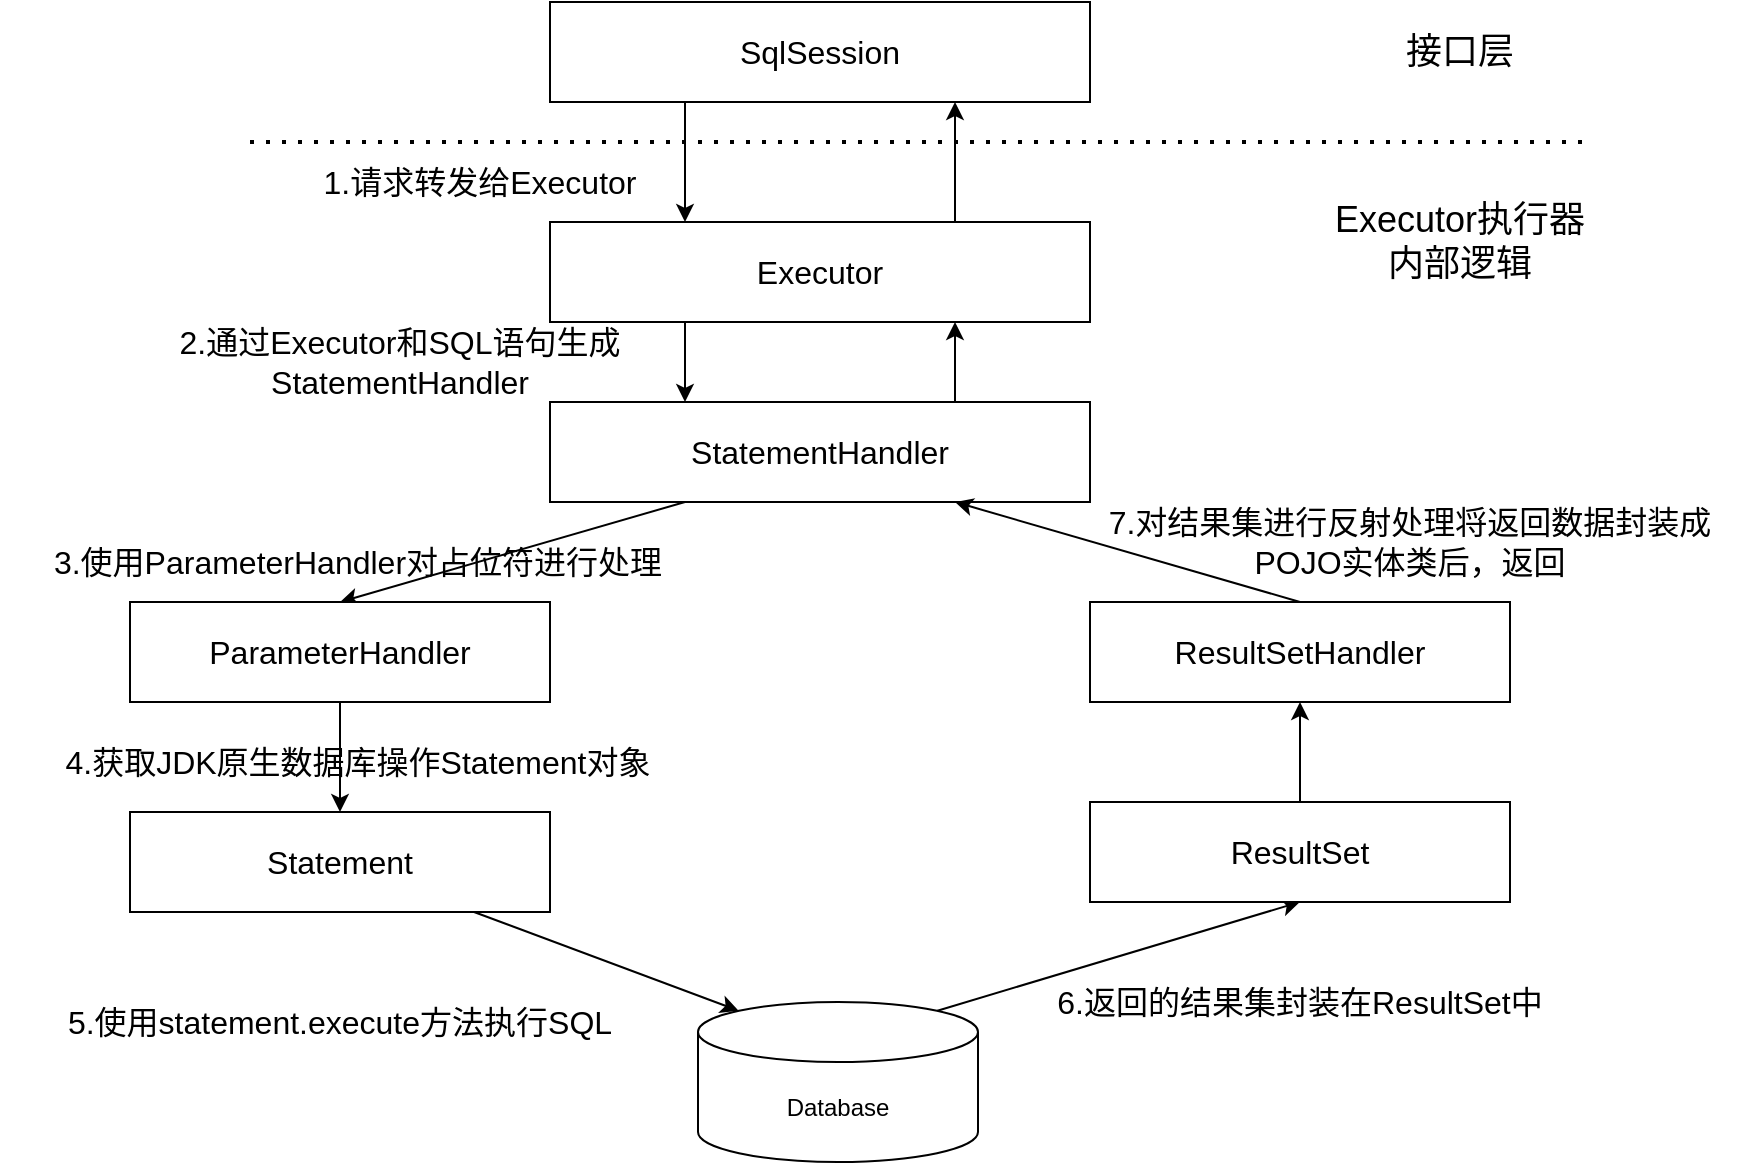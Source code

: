 <mxfile version="14.4.3" type="device"><diagram id="LGBHV4WGV0earsz4eus3" name="第 1 页"><mxGraphModel dx="2249" dy="831" grid="1" gridSize="10" guides="1" tooltips="1" connect="1" arrows="1" fold="1" page="1" pageScale="1" pageWidth="827" pageHeight="1169" math="0" shadow="0"><root><mxCell id="0"/><mxCell id="1" parent="0"/><mxCell id="wm60G8sUoU544r7vq9uv-19" style="edgeStyle=none;rounded=0;orthogonalLoop=1;jettySize=auto;html=1;exitX=0.855;exitY=0;exitDx=0;exitDy=4.35;exitPerimeter=0;entryX=0.5;entryY=1;entryDx=0;entryDy=0;" edge="1" parent="1" source="wm60G8sUoU544r7vq9uv-1" target="wm60G8sUoU544r7vq9uv-9"><mxGeometry relative="1" as="geometry"/></mxCell><mxCell id="wm60G8sUoU544r7vq9uv-1" value="Database" style="shape=cylinder3;whiteSpace=wrap;html=1;boundedLbl=1;backgroundOutline=1;size=15;" vertex="1" parent="1"><mxGeometry x="344" y="550" width="140" height="80" as="geometry"/></mxCell><mxCell id="wm60G8sUoU544r7vq9uv-11" style="edgeStyle=orthogonalEdgeStyle;rounded=0;orthogonalLoop=1;jettySize=auto;html=1;exitX=0.25;exitY=1;exitDx=0;exitDy=0;entryX=0.25;entryY=0;entryDx=0;entryDy=0;" edge="1" parent="1" source="wm60G8sUoU544r7vq9uv-2" target="wm60G8sUoU544r7vq9uv-3"><mxGeometry relative="1" as="geometry"/></mxCell><mxCell id="wm60G8sUoU544r7vq9uv-2" value="&lt;font size=&quot;3&quot;&gt;SqlSession&lt;/font&gt;" style="rounded=0;whiteSpace=wrap;html=1;" vertex="1" parent="1"><mxGeometry x="270" y="50" width="270" height="50" as="geometry"/></mxCell><mxCell id="wm60G8sUoU544r7vq9uv-12" style="edgeStyle=orthogonalEdgeStyle;rounded=0;orthogonalLoop=1;jettySize=auto;html=1;exitX=0.75;exitY=0;exitDx=0;exitDy=0;entryX=0.75;entryY=1;entryDx=0;entryDy=0;" edge="1" parent="1" source="wm60G8sUoU544r7vq9uv-3" target="wm60G8sUoU544r7vq9uv-2"><mxGeometry relative="1" as="geometry"/></mxCell><mxCell id="wm60G8sUoU544r7vq9uv-14" style="edgeStyle=orthogonalEdgeStyle;rounded=0;orthogonalLoop=1;jettySize=auto;html=1;exitX=0.25;exitY=1;exitDx=0;exitDy=0;entryX=0.25;entryY=0;entryDx=0;entryDy=0;" edge="1" parent="1" source="wm60G8sUoU544r7vq9uv-3" target="wm60G8sUoU544r7vq9uv-4"><mxGeometry relative="1" as="geometry"/></mxCell><mxCell id="wm60G8sUoU544r7vq9uv-3" value="&lt;font size=&quot;3&quot;&gt;Executor&lt;/font&gt;" style="rounded=0;whiteSpace=wrap;html=1;" vertex="1" parent="1"><mxGeometry x="270" y="160" width="270" height="50" as="geometry"/></mxCell><mxCell id="wm60G8sUoU544r7vq9uv-13" style="edgeStyle=orthogonalEdgeStyle;rounded=0;orthogonalLoop=1;jettySize=auto;html=1;exitX=0.75;exitY=0;exitDx=0;exitDy=0;entryX=0.75;entryY=1;entryDx=0;entryDy=0;" edge="1" parent="1" source="wm60G8sUoU544r7vq9uv-4" target="wm60G8sUoU544r7vq9uv-3"><mxGeometry relative="1" as="geometry"/></mxCell><mxCell id="wm60G8sUoU544r7vq9uv-15" style="rounded=0;orthogonalLoop=1;jettySize=auto;html=1;exitX=0.25;exitY=1;exitDx=0;exitDy=0;entryX=0.5;entryY=0;entryDx=0;entryDy=0;" edge="1" parent="1" source="wm60G8sUoU544r7vq9uv-4" target="wm60G8sUoU544r7vq9uv-5"><mxGeometry relative="1" as="geometry"/></mxCell><mxCell id="wm60G8sUoU544r7vq9uv-4" value="&lt;font size=&quot;3&quot;&gt;StatementHandler&lt;/font&gt;" style="rounded=0;whiteSpace=wrap;html=1;" vertex="1" parent="1"><mxGeometry x="270" y="250" width="270" height="50" as="geometry"/></mxCell><mxCell id="wm60G8sUoU544r7vq9uv-21" value="" style="edgeStyle=none;rounded=0;orthogonalLoop=1;jettySize=auto;html=1;" edge="1" parent="1" source="wm60G8sUoU544r7vq9uv-5" target="wm60G8sUoU544r7vq9uv-6"><mxGeometry relative="1" as="geometry"/></mxCell><mxCell id="wm60G8sUoU544r7vq9uv-5" value="&lt;font size=&quot;3&quot;&gt;ParameterHandler&lt;/font&gt;" style="rounded=0;whiteSpace=wrap;html=1;" vertex="1" parent="1"><mxGeometry x="60" y="350" width="210" height="50" as="geometry"/></mxCell><mxCell id="wm60G8sUoU544r7vq9uv-20" style="edgeStyle=none;rounded=0;orthogonalLoop=1;jettySize=auto;html=1;entryX=0.145;entryY=0;entryDx=0;entryDy=4.35;entryPerimeter=0;" edge="1" parent="1" source="wm60G8sUoU544r7vq9uv-6" target="wm60G8sUoU544r7vq9uv-1"><mxGeometry relative="1" as="geometry"/></mxCell><mxCell id="wm60G8sUoU544r7vq9uv-6" value="&lt;font size=&quot;3&quot;&gt;Statement&lt;br&gt;&lt;/font&gt;" style="rounded=0;whiteSpace=wrap;html=1;" vertex="1" parent="1"><mxGeometry x="60" y="455" width="210" height="50" as="geometry"/></mxCell><mxCell id="wm60G8sUoU544r7vq9uv-17" style="edgeStyle=none;rounded=0;orthogonalLoop=1;jettySize=auto;html=1;entryX=0.75;entryY=1;entryDx=0;entryDy=0;exitX=0.5;exitY=0;exitDx=0;exitDy=0;" edge="1" parent="1" source="wm60G8sUoU544r7vq9uv-8" target="wm60G8sUoU544r7vq9uv-4"><mxGeometry relative="1" as="geometry"/></mxCell><mxCell id="wm60G8sUoU544r7vq9uv-8" value="&lt;font size=&quot;3&quot;&gt;ResultSetHandler&lt;/font&gt;" style="rounded=0;whiteSpace=wrap;html=1;" vertex="1" parent="1"><mxGeometry x="540" y="350" width="210" height="50" as="geometry"/></mxCell><mxCell id="wm60G8sUoU544r7vq9uv-18" value="" style="edgeStyle=none;rounded=0;orthogonalLoop=1;jettySize=auto;html=1;" edge="1" parent="1" source="wm60G8sUoU544r7vq9uv-9" target="wm60G8sUoU544r7vq9uv-8"><mxGeometry relative="1" as="geometry"/></mxCell><mxCell id="wm60G8sUoU544r7vq9uv-9" value="&lt;font size=&quot;3&quot;&gt;ResultSet&lt;/font&gt;" style="rounded=0;whiteSpace=wrap;html=1;" vertex="1" parent="1"><mxGeometry x="540" y="450" width="210" height="50" as="geometry"/></mxCell><mxCell id="wm60G8sUoU544r7vq9uv-22" value="" style="endArrow=none;dashed=1;html=1;dashPattern=1 3;strokeWidth=2;" edge="1" parent="1"><mxGeometry width="50" height="50" relative="1" as="geometry"><mxPoint x="120" y="120" as="sourcePoint"/><mxPoint x="790" y="120" as="targetPoint"/></mxGeometry></mxCell><mxCell id="wm60G8sUoU544r7vq9uv-23" value="&lt;span style=&quot;font-size: 18px&quot;&gt;接口层&lt;/span&gt;" style="text;html=1;strokeColor=none;fillColor=none;align=center;verticalAlign=middle;whiteSpace=wrap;rounded=0;" vertex="1" parent="1"><mxGeometry x="650" y="60" width="150" height="30" as="geometry"/></mxCell><mxCell id="wm60G8sUoU544r7vq9uv-24" value="&lt;span style=&quot;font-size: 18px&quot;&gt;Executor执行器&lt;br&gt;内部逻辑&lt;/span&gt;" style="text;html=1;strokeColor=none;fillColor=none;align=center;verticalAlign=middle;whiteSpace=wrap;rounded=0;" vertex="1" parent="1"><mxGeometry x="650" y="140" width="150" height="60" as="geometry"/></mxCell><mxCell id="wm60G8sUoU544r7vq9uv-30" value="&lt;font style=&quot;font-size: 16px&quot;&gt;1.请求转发给Executor&lt;/font&gt;" style="text;html=1;strokeColor=none;fillColor=none;align=center;verticalAlign=middle;whiteSpace=wrap;rounded=0;fontSize=16;" vertex="1" parent="1"><mxGeometry x="140" y="125" width="190" height="30" as="geometry"/></mxCell><mxCell id="wm60G8sUoU544r7vq9uv-31" value="&lt;font style=&quot;font-size: 16px&quot;&gt;2.通过Executor和SQL语句生成StatementHandler&lt;/font&gt;" style="text;html=1;strokeColor=none;fillColor=none;align=center;verticalAlign=middle;whiteSpace=wrap;rounded=0;fontSize=16;" vertex="1" parent="1"><mxGeometry x="80" y="210" width="230" height="40" as="geometry"/></mxCell><mxCell id="wm60G8sUoU544r7vq9uv-32" value="&lt;font style=&quot;font-size: 16px&quot;&gt;3.使用ParameterHandler对占位符进行处理&lt;/font&gt;" style="text;html=1;strokeColor=none;fillColor=none;align=center;verticalAlign=middle;whiteSpace=wrap;rounded=0;fontSize=16;" vertex="1" parent="1"><mxGeometry x="4" y="310" width="340" height="40" as="geometry"/></mxCell><mxCell id="wm60G8sUoU544r7vq9uv-33" value="&lt;font style=&quot;font-size: 16px&quot;&gt;4.获取JDK原生数据库操作Statement对象&lt;/font&gt;" style="text;html=1;strokeColor=none;fillColor=none;align=center;verticalAlign=middle;whiteSpace=wrap;rounded=0;fontSize=16;" vertex="1" parent="1"><mxGeometry x="4" y="410" width="340" height="40" as="geometry"/></mxCell><mxCell id="wm60G8sUoU544r7vq9uv-34" value="&lt;font style=&quot;font-size: 16px&quot;&gt;5.使用statement.execute方法执行SQL&lt;/font&gt;" style="text;html=1;strokeColor=none;fillColor=none;align=center;verticalAlign=middle;whiteSpace=wrap;rounded=0;fontSize=16;" vertex="1" parent="1"><mxGeometry x="-5" y="540" width="340" height="40" as="geometry"/></mxCell><mxCell id="wm60G8sUoU544r7vq9uv-35" value="&lt;font style=&quot;font-size: 16px&quot;&gt;6.返回的结果集封装在ResultSet中&lt;/font&gt;" style="text;html=1;strokeColor=none;fillColor=none;align=center;verticalAlign=middle;whiteSpace=wrap;rounded=0;fontSize=16;" vertex="1" parent="1"><mxGeometry x="475" y="530" width="340" height="40" as="geometry"/></mxCell><mxCell id="wm60G8sUoU544r7vq9uv-36" value="7.对结果集进行反射处理将返回数据封装成POJO实体类后，返回" style="text;html=1;strokeColor=none;fillColor=none;align=center;verticalAlign=middle;whiteSpace=wrap;rounded=0;fontSize=16;" vertex="1" parent="1"><mxGeometry x="530" y="300" width="340" height="40" as="geometry"/></mxCell></root></mxGraphModel></diagram></mxfile>